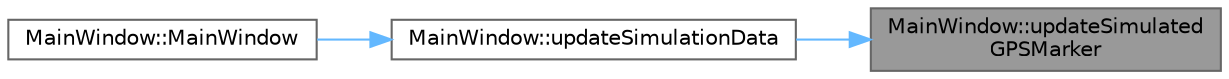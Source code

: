 digraph "MainWindow::updateSimulatedGPSMarker"
{
 // LATEX_PDF_SIZE
  bgcolor="transparent";
  edge [fontname=Helvetica,fontsize=10,labelfontname=Helvetica,labelfontsize=10];
  node [fontname=Helvetica,fontsize=10,shape=box,height=0.2,width=0.4];
  rankdir="RL";
  Node1 [id="Node000001",label="MainWindow::updateSimulated\lGPSMarker",height=0.2,width=0.4,color="gray40", fillcolor="grey60", style="filled", fontcolor="black",tooltip="Aktualizuje pozycję markera GPS w trybie symulacji."];
  Node1 -> Node2 [id="edge1_Node000001_Node000002",dir="back",color="steelblue1",style="solid",tooltip=" "];
  Node2 [id="Node000002",label="MainWindow::updateSimulationData",height=0.2,width=0.4,color="grey40", fillcolor="white", style="filled",URL="$class_main_window.html#a702c91073cc33a1476ec5c8b8f9d76fc",tooltip="Aktualizuje dane w trybie symulacji."];
  Node2 -> Node3 [id="edge2_Node000002_Node000003",dir="back",color="steelblue1",style="solid",tooltip=" "];
  Node3 [id="Node000003",label="MainWindow::MainWindow",height=0.2,width=0.4,color="grey40", fillcolor="white", style="filled",URL="$class_main_window.html#a996c5a2b6f77944776856f08ec30858d",tooltip="Konstruktor klasy MainWindow."];
}
